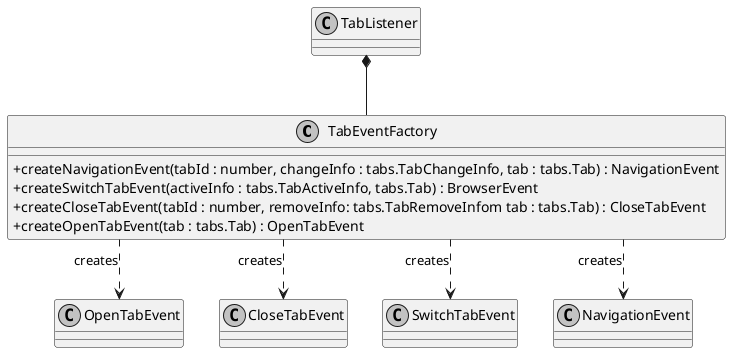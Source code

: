 @startuml
skinparam linetype ortho
skinparam monochrome true
skinparam classAttributeIconSize 0
class TabEventFactory {
	+ createNavigationEvent(tabId : number, changeInfo : tabs.TabChangeInfo, tab : tabs.Tab) : NavigationEvent
	+ createSwitchTabEvent(activeInfo : tabs.TabActiveInfo, tabs.Tab) : BrowserEvent
	+ createCloseTabEvent(tabId : number, removeInfo: tabs.TabRemoveInfom tab : tabs.Tab) : CloseTabEvent
	+ createOpenTabEvent(tab : tabs.Tab) : OpenTabEvent
}
TabListener *-- TabEventFactory
TabEventFactory .DOWN.> OpenTabEvent : creates
TabEventFactory .DOWN.> CloseTabEvent : creates
TabEventFactory .DOWN.> SwitchTabEvent : creates
TabEventFactory .DOWN.> NavigationEvent : creates
@enduml

